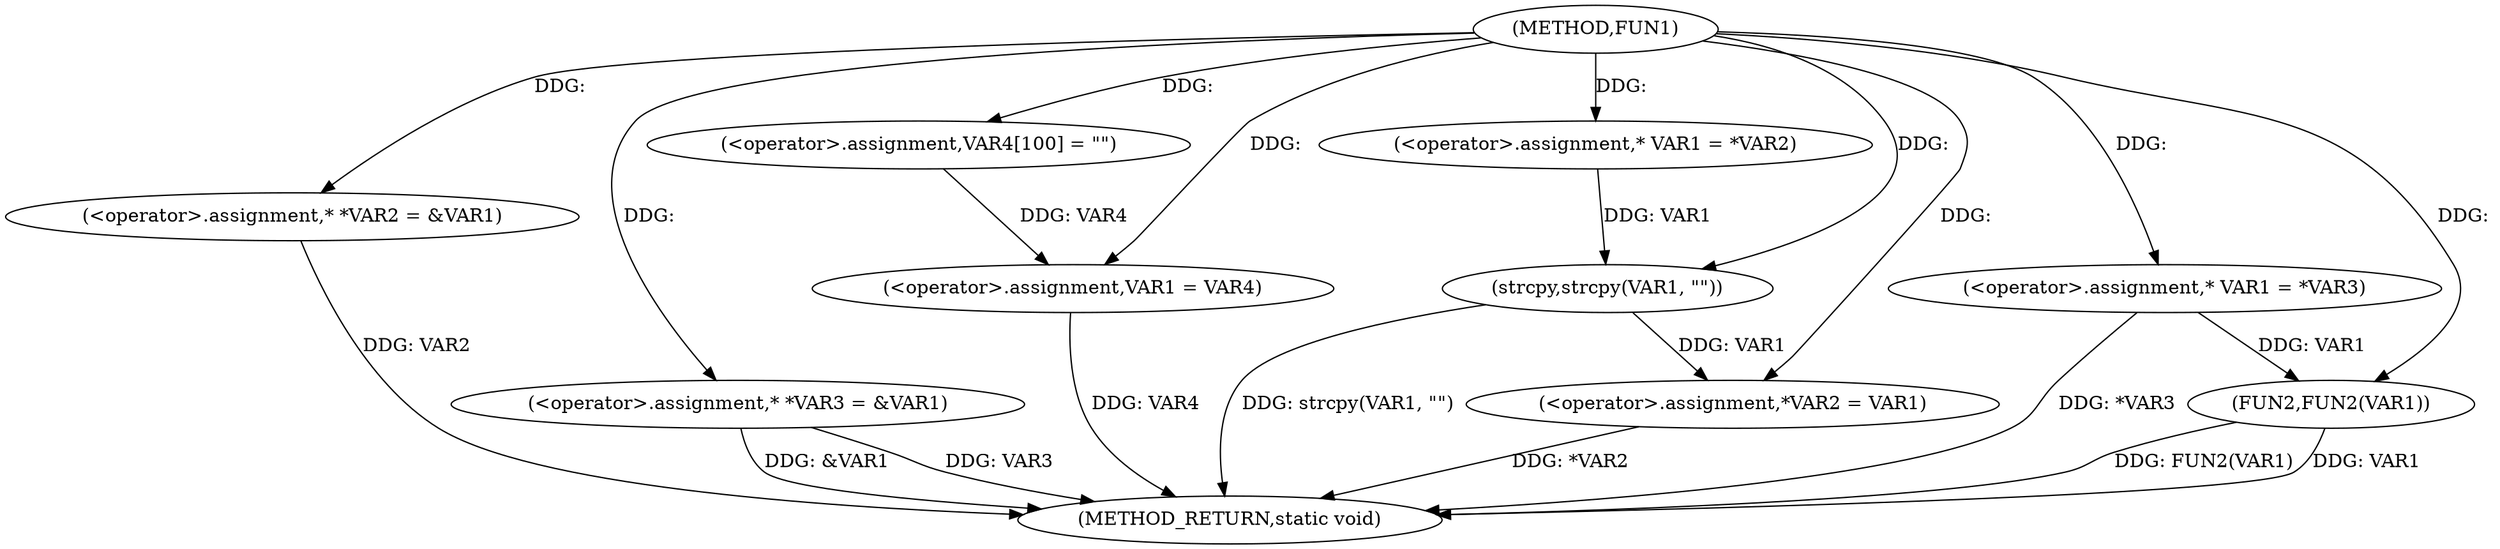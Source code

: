 digraph FUN1 {  
"1000100" [label = "(METHOD,FUN1)" ]
"1000141" [label = "(METHOD_RETURN,static void)" ]
"1000104" [label = "(<operator>.assignment,* *VAR2 = &VAR1)" ]
"1000109" [label = "(<operator>.assignment,* *VAR3 = &VAR1)" ]
"1000114" [label = "(<operator>.assignment,VAR4[100] = \"\")" ]
"1000117" [label = "(<operator>.assignment,VAR1 = VAR4)" ]
"1000122" [label = "(<operator>.assignment,* VAR1 = *VAR2)" ]
"1000126" [label = "(strcpy,strcpy(VAR1, \"\"))" ]
"1000129" [label = "(<operator>.assignment,*VAR2 = VAR1)" ]
"1000135" [label = "(<operator>.assignment,* VAR1 = *VAR3)" ]
"1000139" [label = "(FUN2,FUN2(VAR1))" ]
  "1000104" -> "1000141"  [ label = "DDG: VAR2"] 
  "1000139" -> "1000141"  [ label = "DDG: FUN2(VAR1)"] 
  "1000139" -> "1000141"  [ label = "DDG: VAR1"] 
  "1000117" -> "1000141"  [ label = "DDG: VAR4"] 
  "1000109" -> "1000141"  [ label = "DDG: &VAR1"] 
  "1000129" -> "1000141"  [ label = "DDG: *VAR2"] 
  "1000126" -> "1000141"  [ label = "DDG: strcpy(VAR1, \"\")"] 
  "1000109" -> "1000141"  [ label = "DDG: VAR3"] 
  "1000135" -> "1000141"  [ label = "DDG: *VAR3"] 
  "1000100" -> "1000104"  [ label = "DDG: "] 
  "1000100" -> "1000109"  [ label = "DDG: "] 
  "1000100" -> "1000114"  [ label = "DDG: "] 
  "1000114" -> "1000117"  [ label = "DDG: VAR4"] 
  "1000100" -> "1000117"  [ label = "DDG: "] 
  "1000100" -> "1000122"  [ label = "DDG: "] 
  "1000122" -> "1000126"  [ label = "DDG: VAR1"] 
  "1000100" -> "1000126"  [ label = "DDG: "] 
  "1000126" -> "1000129"  [ label = "DDG: VAR1"] 
  "1000100" -> "1000129"  [ label = "DDG: "] 
  "1000100" -> "1000135"  [ label = "DDG: "] 
  "1000135" -> "1000139"  [ label = "DDG: VAR1"] 
  "1000100" -> "1000139"  [ label = "DDG: "] 
}

